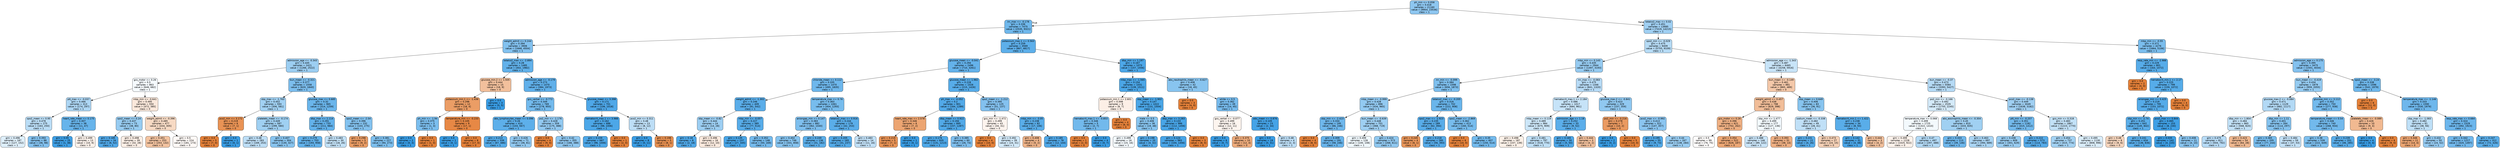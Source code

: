 digraph Tree {
node [shape=box, style="filled, rounded", color="black", fontname="helvetica"] ;
edge [fontname="helvetica"] ;
0 [label="ph_min <= 0.058\ngini = 0.418\nsamples = 21160\nvalue = [9954, 23536]\nclass = 1", fillcolor="#8dc6f0"] ;
1 [label="inr_max <= -0.178\ngini = 0.336\nsamples = 7475\nvalue = [2535, 9321]\nclass = 1", fillcolor="#6fb8ec"] ;
0 -> 1 [labeldistance=2.5, labelangle=45, headlabel="True"] ;
2 [label="weight_admit <= 0.244\ngini = 0.394\nsamples = 3906\nvalue = [1668, 4504]\nclass = 1", fillcolor="#82c1ef"] ;
1 -> 2 ;
3 [label="admission_age <= -0.343\ngini = 0.445\nsamples = 2421\nvalue = [1266, 2522]\nclass = 1", fillcolor="#9ccef2"] ;
2 -> 3 ;
4 [label="gcs_motor <= 0.26\ngini = 0.5\nsamples = 863\nvalue = [646, 682]\nclass = 1", fillcolor="#f5fafe"] ;
3 -> 4 ;
5 [label="ptt_max <= -0.037\ngini = 0.466\nsamples = 313\nvalue = [174, 297]\nclass = 1", fillcolor="#add6f4"] ;
4 -> 5 ;
6 [label="spo2_mean <= 0.95\ngini = 0.478\nsamples = 275\nvalue = [163, 250]\nclass = 1", fillcolor="#baddf6"] ;
5 -> 6 ;
7 [label="gini = 0.496\nsamples = 187\nvalue = [127, 152]\nclass = 1", fillcolor="#deeffb"] ;
6 -> 7 ;
8 [label="gini = 0.393\nsamples = 88\nvalue = [36, 98]\nclass = 1", fillcolor="#82c1ef"] ;
6 -> 8 ;
9 [label="heart_rate_mean <= 0.175\ngini = 0.307\nsamples = 38\nvalue = [11, 47]\nclass = 1", fillcolor="#67b4eb"] ;
5 -> 9 ;
10 [label="gini = 0.05\nsamples = 25\nvalue = [1, 38]\nclass = 1", fillcolor="#3ea0e6"] ;
9 -> 10 ;
11 [label="gini = 0.499\nsamples = 13\nvalue = [10, 9]\nclass = 0", fillcolor="#fcf2eb"] ;
9 -> 11 ;
12 [label="mbp_min <= -0.641\ngini = 0.495\nsamples = 550\nvalue = [472, 385]\nclass = 0", fillcolor="#fae8db"] ;
4 -> 12 ;
13 [label="spo2_mean <= 0.24\ngini = 0.437\nsamples = 73\nvalue = [38, 80]\nclass = 1", fillcolor="#97ccf1"] ;
12 -> 13 ;
14 [label="gini = 0.185\nsamples = 34\nvalue = [6, 52]\nclass = 1", fillcolor="#50a8e8"] ;
13 -> 14 ;
15 [label="gini = 0.498\nsamples = 39\nvalue = [32, 28]\nclass = 0", fillcolor="#fcefe6"] ;
13 -> 15 ;
16 [label="weight_admit <= -0.396\ngini = 0.485\nsamples = 477\nvalue = [434, 305]\nclass = 0", fillcolor="#f7dac4"] ;
12 -> 16 ;
17 [label="gini = 0.451\nsamples = 253\nvalue = [253, 132]\nclass = 0", fillcolor="#f3c3a0"] ;
16 -> 17 ;
18 [label="gini = 0.5\nsamples = 224\nvalue = [181, 173]\nclass = 0", fillcolor="#fef9f6"] ;
16 -> 18 ;
19 [label="bun_mean <= -0.321\ngini = 0.377\nsamples = 1558\nvalue = [620, 1840]\nclass = 1", fillcolor="#7cbeee"] ;
3 -> 19 ;
20 [label="sbp_max <= -1.763\ngini = 0.452\nsamples = 593\nvalue = [306, 581]\nclass = 1", fillcolor="#a1d1f3"] ;
19 -> 20 ;
21 [label="pco2_min <= 3.172\ngini = 0.219\nsamples = 6\nvalue = [7, 1]\nclass = 0", fillcolor="#e99355"] ;
20 -> 21 ;
22 [label="gini = 0.0\nsamples = 5\nvalue = [7, 0]\nclass = 0", fillcolor="#e58139"] ;
21 -> 22 ;
23 [label="gini = 0.0\nsamples = 1\nvalue = [0, 1]\nclass = 1", fillcolor="#399de5"] ;
21 -> 23 ;
24 [label="platelets_mean <= -0.174\ngini = 0.449\nsamples = 587\nvalue = [299, 580]\nclass = 1", fillcolor="#9fd0f2"] ;
20 -> 24 ;
25 [label="gini = 0.48\nsamples = 283\nvalue = [169, 253]\nclass = 1", fillcolor="#bddef6"] ;
24 -> 25 ;
26 [label="gini = 0.407\nsamples = 304\nvalue = [130, 327]\nclass = 1", fillcolor="#88c4ef"] ;
24 -> 26 ;
27 [label="glucose_max <= 0.685\ngini = 0.32\nsamples = 965\nvalue = [314, 1259]\nclass = 1", fillcolor="#6ab5eb"] ;
19 -> 27 ;
28 [label="dbp_max <= 2.114\ngini = 0.291\nsamples = 733\nvalue = [211, 984]\nclass = 1", fillcolor="#63b2eb"] ;
27 -> 28 ;
29 [label="gini = 0.279\nsamples = 703\nvalue = [193, 958]\nclass = 1", fillcolor="#61b1ea"] ;
28 -> 29 ;
30 [label="gini = 0.483\nsamples = 30\nvalue = [18, 26]\nclass = 1", fillcolor="#c2e1f7"] ;
28 -> 30 ;
31 [label="spo2_mean <= -2.04\ngini = 0.396\nsamples = 232\nvalue = [103, 275]\nclass = 1", fillcolor="#83c2ef"] ;
27 -> 31 ;
32 [label="gini = 0.298\nsamples = 5\nvalue = [9, 2]\nclass = 0", fillcolor="#eb9d65"] ;
31 -> 32 ;
33 [label="gini = 0.381\nsamples = 227\nvalue = [94, 273]\nclass = 1", fillcolor="#7dbfee"] ;
31 -> 33 ;
34 [label="totalco2_max <= -2.894\ngini = 0.28\nsamples = 1485\nvalue = [402, 1982]\nclass = 1", fillcolor="#61b1ea"] ;
2 -> 34 ;
35 [label="glucose_min.2 <= 1.505\ngini = 0.444\nsamples = 15\nvalue = [18, 9]\nclass = 0", fillcolor="#f2c09c"] ;
34 -> 35 ;
36 [label="potassium_min.1 <= -1.436\ngini = 0.298\nsamples = 12\nvalue = [18, 4]\nclass = 0", fillcolor="#eb9d65"] ;
35 -> 36 ;
37 [label="ph_min <= -1.94\ngini = 0.375\nsamples = 3\nvalue = [1, 3]\nclass = 1", fillcolor="#7bbeee"] ;
36 -> 37 ;
38 [label="gini = 0.0\nsamples = 2\nvalue = [0, 3]\nclass = 1", fillcolor="#399de5"] ;
37 -> 38 ;
39 [label="gini = 0.0\nsamples = 1\nvalue = [1, 0]\nclass = 0", fillcolor="#e58139"] ;
37 -> 39 ;
40 [label="temperature_min <= -0.233\ngini = 0.105\nsamples = 9\nvalue = [17, 1]\nclass = 0", fillcolor="#e78845"] ;
36 -> 40 ;
41 [label="gini = 0.0\nsamples = 1\nvalue = [0, 1]\nclass = 1", fillcolor="#399de5"] ;
40 -> 41 ;
42 [label="gini = 0.0\nsamples = 8\nvalue = [17, 0]\nclass = 0", fillcolor="#e58139"] ;
40 -> 42 ;
43 [label="gini = 0.0\nsamples = 3\nvalue = [0, 5]\nclass = 1", fillcolor="#399de5"] ;
35 -> 43 ;
44 [label="admission_age <= -0.179\ngini = 0.273\nsamples = 1470\nvalue = [384, 1973]\nclass = 1", fillcolor="#60b0ea"] ;
34 -> 44 ;
45 [label="gcs_verbal <= -0.772\ngini = 0.349\nsamples = 769\nvalue = [278, 955]\nclass = 1", fillcolor="#73baed"] ;
44 -> 45 ;
46 [label="abs_lymphocytes_mean <= 0.096\ngini = 0.26\nsamples = 410\nvalue = [103, 567]\nclass = 1", fillcolor="#5dafea"] ;
45 -> 46 ;
47 [label="gini = 0.213\nsamples = 339\nvalue = [67, 486]\nclass = 1", fillcolor="#54abe9"] ;
46 -> 47 ;
48 [label="gini = 0.426\nsamples = 71\nvalue = [36, 81]\nclass = 1", fillcolor="#91c9f1"] ;
46 -> 48 ;
49 [label="po2_min <= -1.176\ngini = 0.428\nsamples = 359\nvalue = [175, 388]\nclass = 1", fillcolor="#92c9f1"] ;
45 -> 49 ;
50 [label="gini = 0.0\nsamples = 4\nvalue = [9, 0]\nclass = 0", fillcolor="#e58139"] ;
49 -> 50 ;
51 [label="gini = 0.42\nsamples = 355\nvalue = [166, 388]\nclass = 1", fillcolor="#8ec7f0"] ;
49 -> 51 ;
52 [label="glucose_mean <= 3.398\ngini = 0.171\nsamples = 701\nvalue = [106, 1018]\nclass = 1", fillcolor="#4ea7e8"] ;
44 -> 52 ;
53 [label="hematocrit_max.1 <= 3.988\ngini = 0.162\nsamples = 688\nvalue = [98, 1006]\nclass = 1", fillcolor="#4ca7e8"] ;
52 -> 53 ;
54 [label="gini = 0.159\nsamples = 687\nvalue = [96, 1006]\nclass = 1", fillcolor="#4ca6e7"] ;
53 -> 54 ;
55 [label="gini = 0.0\nsamples = 1\nvalue = [2, 0]\nclass = 0", fillcolor="#e58139"] ;
53 -> 55 ;
56 [label="pco2_min <= 0.311\ngini = 0.48\nsamples = 13\nvalue = [8, 12]\nclass = 1", fillcolor="#bddef6"] ;
52 -> 56 ;
57 [label="gini = 0.0\nsamples = 8\nvalue = [0, 11]\nclass = 1", fillcolor="#399de5"] ;
56 -> 57 ;
58 [label="gini = 0.198\nsamples = 5\nvalue = [8, 1]\nclass = 0", fillcolor="#e89152"] ;
56 -> 58 ;
59 [label="potassium_max.1 <= 0.563\ngini = 0.259\nsamples = 3569\nvalue = [867, 4817]\nclass = 1", fillcolor="#5dafea"] ;
1 -> 59 ;
60 [label="glucose_mean <= -0.041\ngini = 0.294\nsamples = 2496\nvalue = [710, 3261]\nclass = 1", fillcolor="#64b2eb"] ;
59 -> 60 ;
61 [label="chloride_mean <= 0.112\ngini = 0.335\nsamples = 1470\nvalue = [495, 1835]\nclass = 1", fillcolor="#6eb7ec"] ;
60 -> 61 ;
62 [label="weight_admit <= -1.302\ngini = 0.246\nsamples = 409\nvalue = [91, 542]\nclass = 1", fillcolor="#5aade9"] ;
61 -> 62 ;
63 [label="sbp_mean <= -0.82\ngini = 0.444\nsamples = 24\nvalue = [14, 28]\nclass = 1", fillcolor="#9ccef2"] ;
62 -> 63 ;
64 [label="gini = 0.18\nsamples = 8\nvalue = [2, 18]\nclass = 1", fillcolor="#4fa8e8"] ;
63 -> 64 ;
65 [label="gini = 0.496\nsamples = 16\nvalue = [12, 10]\nclass = 0", fillcolor="#fbeade"] ;
63 -> 65 ;
66 [label="mbp_min <= -0.057\ngini = 0.227\nsamples = 385\nvalue = [77, 514]\nclass = 1", fillcolor="#57ace9"] ;
62 -> 66 ;
67 [label="gini = 0.135\nsamples = 237\nvalue = [27, 345]\nclass = 1", fillcolor="#48a5e7"] ;
66 -> 67 ;
68 [label="gini = 0.352\nsamples = 148\nvalue = [50, 169]\nclass = 1", fillcolor="#74baed"] ;
66 -> 68 ;
69 [label="temperature_max <= 0.76\ngini = 0.363\nsamples = 1061\nvalue = [404, 1293]\nclass = 1", fillcolor="#77bced"] ;
61 -> 69 ;
70 [label="aniongap_min <= 0.147\ngini = 0.383\nsamples = 882\nvalue = [362, 1040]\nclass = 1", fillcolor="#7ebfee"] ;
69 -> 70 ;
71 [label="gini = 0.402\nsamples = 746\nvalue = [331, 858]\nclass = 1", fillcolor="#85c3ef"] ;
70 -> 71 ;
72 [label="gini = 0.249\nsamples = 136\nvalue = [31, 182]\nclass = 1", fillcolor="#5baee9"] ;
70 -> 72 ;
73 [label="totalco2_max <= 0.916\ngini = 0.244\nsamples = 179\nvalue = [42, 253]\nclass = 1", fillcolor="#5aade9"] ;
69 -> 73 ;
74 [label="gini = 0.205\nsamples = 165\nvalue = [31, 237]\nclass = 1", fillcolor="#53aae8"] ;
73 -> 74 ;
75 [label="gini = 0.483\nsamples = 14\nvalue = [11, 16]\nclass = 1", fillcolor="#c1e0f7"] ;
73 -> 75 ;
76 [label="glucose_mean <= 1.982\ngini = 0.228\nsamples = 1026\nvalue = [215, 1426]\nclass = 1", fillcolor="#57ace9"] ;
60 -> 76 ;
77 [label="ph_max <= -4.052\ngini = 0.2\nsamples = 901\nvalue = [164, 1289]\nclass = 1", fillcolor="#52a9e8"] ;
76 -> 77 ;
78 [label="heart_rate_max <= 2.578\ngini = 0.346\nsamples = 6\nvalue = [7, 2]\nclass = 0", fillcolor="#eca572"] ;
77 -> 78 ;
79 [label="gini = 0.219\nsamples = 5\nvalue = [7, 1]\nclass = 0", fillcolor="#e99355"] ;
78 -> 79 ;
80 [label="gini = 0.0\nsamples = 1\nvalue = [0, 1]\nclass = 1", fillcolor="#399de5"] ;
78 -> 80 ;
81 [label="dbp_mean <= 0.922\ngini = 0.194\nsamples = 895\nvalue = [157, 1287]\nclass = 1", fillcolor="#51a9e8"] ;
77 -> 81 ;
82 [label="gini = 0.176\nsamples = 835\nvalue = [131, 1213]\nclass = 1", fillcolor="#4ea8e8"] ;
81 -> 82 ;
83 [label="gini = 0.385\nsamples = 60\nvalue = [26, 74]\nclass = 1", fillcolor="#7fbfee"] ;
81 -> 83 ;
84 [label="spo2_mean <= -1.212\ngini = 0.395\nsamples = 125\nvalue = [51, 137]\nclass = 1", fillcolor="#83c1ef"] ;
76 -> 84 ;
85 [label="gcs_min <= -1.472\ngini = 0.499\nsamples = 43\nvalue = [34, 31]\nclass = 0", fillcolor="#fdf4ee"] ;
84 -> 85 ;
86 [label="gini = 0.0\nsamples = 4\nvalue = [10, 0]\nclass = 0", fillcolor="#e58139"] ;
85 -> 86 ;
87 [label="gini = 0.492\nsamples = 39\nvalue = [24, 31]\nclass = 1", fillcolor="#d2e9f9"] ;
85 -> 87 ;
88 [label="mbp_min <= -3.05\ngini = 0.238\nsamples = 82\nvalue = [17, 106]\nclass = 1", fillcolor="#59ade9"] ;
84 -> 88 ;
89 [label="gini = 0.408\nsamples = 4\nvalue = [5, 2]\nclass = 0", fillcolor="#efb388"] ;
88 -> 89 ;
90 [label="gini = 0.185\nsamples = 78\nvalue = [12, 104]\nclass = 1", fillcolor="#50a8e8"] ;
88 -> 90 ;
91 [label="dbp_min <= 1.197\ngini = 0.167\nsamples = 1073\nvalue = [157, 1556]\nclass = 1", fillcolor="#4da7e8"] ;
59 -> 91 ;
92 [label="mbp_max <= -1.565\ngini = 0.154\nsamples = 1031\nvalue = [139, 1511]\nclass = 1", fillcolor="#4ba6e7"] ;
91 -> 92 ;
93 [label="potassium_min.1 <= 2.601\ngini = 0.498\nsamples = 9\nvalue = [8, 7]\nclass = 0", fillcolor="#fcefe6"] ;
92 -> 93 ;
94 [label="hematocrit_max.1 <= -0.853\ngini = 0.346\nsamples = 5\nvalue = [2, 7]\nclass = 1", fillcolor="#72b9ec"] ;
93 -> 94 ;
95 [label="gini = 0.0\nsamples = 1\nvalue = [2, 0]\nclass = 0", fillcolor="#e58139"] ;
94 -> 95 ;
96 [label="gini = 0.0\nsamples = 4\nvalue = [0, 7]\nclass = 1", fillcolor="#399de5"] ;
94 -> 96 ;
97 [label="gini = 0.0\nsamples = 4\nvalue = [6, 0]\nclass = 0", fillcolor="#e58139"] ;
93 -> 97 ;
98 [label="sbp_mean <= -1.902\ngini = 0.147\nsamples = 1022\nvalue = [131, 1504]\nclass = 1", fillcolor="#4aa6e7"] ;
92 -> 98 ;
99 [label="male <= 0.5\ngini = 0.406\nsamples = 36\nvalue = [19, 48]\nclass = 1", fillcolor="#87c4ef"] ;
98 -> 99 ;
100 [label="gini = 0.499\nsamples = 16\nvalue = [15, 16]\nclass = 1", fillcolor="#f3f9fd"] ;
99 -> 100 ;
101 [label="gini = 0.198\nsamples = 20\nvalue = [4, 32]\nclass = 1", fillcolor="#52a9e8"] ;
99 -> 101 ;
102 [label="dbp_max <= 3.283\ngini = 0.133\nsamples = 986\nvalue = [112, 1456]\nclass = 1", fillcolor="#48a5e7"] ;
98 -> 102 ;
103 [label="gini = 0.124\nsamples = 983\nvalue = [104, 1456]\nclass = 1", fillcolor="#47a4e7"] ;
102 -> 103 ;
104 [label="gini = 0.0\nsamples = 3\nvalue = [8, 0]\nclass = 0", fillcolor="#e58139"] ;
102 -> 104 ;
105 [label="abs_neutrophils_mean <= -0.627\ngini = 0.408\nsamples = 42\nvalue = [18, 45]\nclass = 1", fillcolor="#88c4ef"] ;
91 -> 105 ;
106 [label="gini = 0.0\nsamples = 3\nvalue = [4, 0]\nclass = 0", fillcolor="#e58139"] ;
105 -> 106 ;
107 [label="white <= 0.5\ngini = 0.362\nsamples = 39\nvalue = [14, 45]\nclass = 1", fillcolor="#77bbed"] ;
105 -> 107 ;
108 [label="gcs_verbal <= -0.077\ngini = 0.499\nsamples = 16\nvalue = [12, 11]\nclass = 0", fillcolor="#fdf5ef"] ;
107 -> 108 ;
109 [label="gini = 0.0\nsamples = 6\nvalue = [0, 7]\nclass = 1", fillcolor="#399de5"] ;
108 -> 109 ;
110 [label="gini = 0.375\nsamples = 10\nvalue = [12, 4]\nclass = 0", fillcolor="#eeab7b"] ;
108 -> 110 ;
111 [label="wbc_mean <= 0.876\ngini = 0.105\nsamples = 23\nvalue = [2, 34]\nclass = 1", fillcolor="#45a3e7"] ;
107 -> 111 ;
112 [label="gini = 0.0\nsamples = 19\nvalue = [0, 31]\nclass = 1", fillcolor="#399de5"] ;
111 -> 112 ;
113 [label="gini = 0.48\nsamples = 4\nvalue = [2, 3]\nclass = 1", fillcolor="#bddef6"] ;
111 -> 113 ;
114 [label="totalco2_max <= 0.02\ngini = 0.451\nsamples = 13685\nvalue = [7419, 14215]\nclass = 1", fillcolor="#a0d0f3"] ;
0 -> 114 [labeldistance=2.5, labelangle=-45, headlabel="False"] ;
115 [label="spo2_min <= -0.029\ngini = 0.475\nsamples = 9409\nvalue = [5755, 9109]\nclass = 1", fillcolor="#b6dbf5"] ;
114 -> 115 ;
116 [label="mbp_min <= 0.143\ngini = 0.435\nsamples = 2944\nvalue = [1497, 3193]\nclass = 1", fillcolor="#96cbf1"] ;
115 -> 116 ;
117 [label="inr_min <= -0.099\ngini = 0.384\nsamples = 1598\nvalue = [656, 1873]\nclass = 1", fillcolor="#7ebfee"] ;
116 -> 117 ;
118 [label="mbp_mean <= -0.999\ngini = 0.428\nsamples = 896\nvalue = [434, 965]\nclass = 1", fillcolor="#92c9f1"] ;
117 -> 118 ;
119 [label="sbp_min <= -2.423\ngini = 0.334\nsamples = 195\nvalue = [66, 246]\nclass = 1", fillcolor="#6eb7ec"] ;
118 -> 119 ;
120 [label="gini = 0.0\nsamples = 4\nvalue = [8, 0]\nclass = 0", fillcolor="#e58139"] ;
119 -> 120 ;
121 [label="gini = 0.309\nsamples = 191\nvalue = [58, 246]\nclass = 1", fillcolor="#68b4eb"] ;
119 -> 121 ;
122 [label="bun_mean <= -0.639\ngini = 0.448\nsamples = 701\nvalue = [368, 719]\nclass = 1", fillcolor="#9ecff2"] ;
118 -> 122 ;
123 [label="gini = 0.499\nsamples = 128\nvalue = [100, 108]\nclass = 1", fillcolor="#f0f8fd"] ;
122 -> 123 ;
124 [label="gini = 0.424\nsamples = 573\nvalue = [268, 611]\nclass = 1", fillcolor="#90c8f0"] ;
122 -> 124 ;
125 [label="totalco2_max <= -0.205\ngini = 0.316\nsamples = 702\nvalue = [222, 908]\nclass = 1", fillcolor="#69b5eb"] ;
117 -> 125 ;
126 [label="spo2_max <= -2.923\ngini = 0.235\nsamples = 289\nvalue = [62, 394]\nclass = 1", fillcolor="#58ace9"] ;
125 -> 126 ;
127 [label="gini = 0.245\nsamples = 4\nvalue = [6, 1]\nclass = 0", fillcolor="#e9965a"] ;
126 -> 127 ;
128 [label="gini = 0.218\nsamples = 285\nvalue = [56, 393]\nclass = 1", fillcolor="#55abe9"] ;
126 -> 128 ;
129 [label="spo2_mean <= -2.869\ngini = 0.362\nsamples = 413\nvalue = [160, 514]\nclass = 1", fillcolor="#77bced"] ;
125 -> 129 ;
130 [label="gini = 0.0\nsamples = 6\nvalue = [10, 0]\nclass = 0", fillcolor="#e58139"] ;
129 -> 130 ;
131 [label="gini = 0.35\nsamples = 407\nvalue = [150, 514]\nclass = 1", fillcolor="#73baed"] ;
129 -> 131 ;
132 [label="inr_max <= -0.083\ngini = 0.475\nsamples = 1346\nvalue = [841, 1320]\nclass = 1", fillcolor="#b7dbf6"] ;
116 -> 132 ;
133 [label="hematocrit_max.1 <= 2.184\ngini = 0.486\nsamples = 1017\nvalue = [684, 961]\nclass = 1", fillcolor="#c6e3f8"] ;
132 -> 133 ;
134 [label="mbp_mean <= 0.119\ngini = 0.489\nsamples = 984\nvalue = [675, 909]\nclass = 1", fillcolor="#cce6f8"] ;
133 -> 134 ;
135 [label="gini = 0.498\nsamples = 187\nvalue = [157, 139]\nclass = 0", fillcolor="#fcf1e8"] ;
134 -> 135 ;
136 [label="gini = 0.481\nsamples = 797\nvalue = [518, 770]\nclass = 1", fillcolor="#bedff6"] ;
134 -> 136 ;
137 [label="admission_age <= 1.18\ngini = 0.252\nsamples = 33\nvalue = [9, 52]\nclass = 1", fillcolor="#5baeea"] ;
133 -> 137 ;
138 [label="gini = 0.165\nsamples = 30\nvalue = [5, 50]\nclass = 1", fillcolor="#4da7e8"] ;
137 -> 138 ;
139 [label="gini = 0.444\nsamples = 3\nvalue = [4, 2]\nclass = 0", fillcolor="#f2c09c"] ;
137 -> 139 ;
140 [label="glucose_max.2 <= -0.841\ngini = 0.423\nsamples = 329\nvalue = [157, 359]\nclass = 1", fillcolor="#90c8f0"] ;
132 -> 140 ;
141 [label="po2_min <= -0.216\ngini = 0.278\nsamples = 7\nvalue = [10, 2]\nclass = 0", fillcolor="#ea9a61"] ;
140 -> 141 ;
142 [label="gini = 0.0\nsamples = 2\nvalue = [0, 2]\nclass = 1", fillcolor="#399de5"] ;
141 -> 142 ;
143 [label="gini = 0.0\nsamples = 5\nvalue = [10, 0]\nclass = 0", fillcolor="#e58139"] ;
141 -> 143 ;
144 [label="pco2_max <= -0.992\ngini = 0.413\nsamples = 322\nvalue = [147, 357]\nclass = 1", fillcolor="#8bc5f0"] ;
140 -> 144 ;
145 [label="gini = 0.195\nsamples = 55\nvalue = [9, 73]\nclass = 1", fillcolor="#51a9e8"] ;
144 -> 145 ;
146 [label="gini = 0.44\nsamples = 267\nvalue = [138, 284]\nclass = 1", fillcolor="#99cdf2"] ;
144 -> 146 ;
147 [label="admission_age <= -1.343\ngini = 0.487\nsamples = 6465\nvalue = [4258, 5916]\nclass = 1", fillcolor="#c8e4f8"] ;
115 -> 147 ;
148 [label="bun_mean <= -0.149\ngini = 0.461\nsamples = 881\nvalue = [865, 489]\nclass = 0", fillcolor="#f4c8a9"] ;
147 -> 148 ;
149 [label="weight_admit <= 0.457\ngini = 0.438\nsamples = 798\nvalue = [829, 398]\nclass = 0", fillcolor="#f1bd98"] ;
148 -> 149 ;
150 [label="gcs_motor <= 0.26\ngini = 0.396\nsamples = 621\nvalue = [702, 262]\nclass = 0", fillcolor="#efb083"] ;
149 -> 150 ;
151 [label="gini = 0.5\nsamples = 99\nvalue = [76, 75]\nclass = 0", fillcolor="#fffdfc"] ;
150 -> 151 ;
152 [label="gini = 0.354\nsamples = 522\nvalue = [626, 187]\nclass = 0", fillcolor="#eda774"] ;
150 -> 152 ;
153 [label="sbp_min <= 1.477\ngini = 0.499\nsamples = 177\nvalue = [127, 136]\nclass = 1", fillcolor="#f2f9fd"] ;
149 -> 153 ;
154 [label="gini = 0.488\nsamples = 146\nvalue = [89, 122]\nclass = 1", fillcolor="#c9e4f8"] ;
153 -> 154 ;
155 [label="gini = 0.393\nsamples = 31\nvalue = [38, 14]\nclass = 0", fillcolor="#efaf82"] ;
153 -> 155 ;
156 [label="sbp_mean <= 0.649\ngini = 0.406\nsamples = 83\nvalue = [36, 91]\nclass = 1", fillcolor="#87c4ef"] ;
148 -> 156 ;
157 [label="sodium_mean <= -0.338\ngini = 0.482\nsamples = 49\nvalue = [28, 41]\nclass = 1", fillcolor="#c0e0f7"] ;
156 -> 157 ;
158 [label="gini = 0.231\nsamples = 22\nvalue = [4, 26]\nclass = 1", fillcolor="#57ace9"] ;
157 -> 158 ;
159 [label="gini = 0.473\nsamples = 27\nvalue = [24, 15]\nclass = 0", fillcolor="#f5d0b5"] ;
157 -> 159 ;
160 [label="hematocrit_min.1 <= 1.422\ngini = 0.238\nsamples = 34\nvalue = [8, 50]\nclass = 1", fillcolor="#59ade9"] ;
156 -> 160 ;
161 [label="gini = 0.142\nsamples = 31\nvalue = [4, 48]\nclass = 1", fillcolor="#49a5e7"] ;
160 -> 161 ;
162 [label="gini = 0.444\nsamples = 3\nvalue = [4, 2]\nclass = 0", fillcolor="#f2c09c"] ;
160 -> 162 ;
163 [label="bun_mean <= -0.37\ngini = 0.473\nsamples = 5584\nvalue = [3393, 5427]\nclass = 1", fillcolor="#b5daf5"] ;
147 -> 163 ;
164 [label="po2_min <= -0.166\ngini = 0.492\nsamples = 2535\nvalue = [1755, 2245]\nclass = 1", fillcolor="#d4eaf9"] ;
163 -> 164 ;
165 [label="temperature_max <= 0.068\ngini = 0.499\nsamples = 1725\nvalue = [1322, 1410]\nclass = 1", fillcolor="#f3f9fd"] ;
164 -> 165 ;
166 [label="gini = 0.499\nsamples = 1228\nvalue = [1025, 922]\nclass = 0", fillcolor="#fcf2eb"] ;
165 -> 166 ;
167 [label="gini = 0.47\nsamples = 497\nvalue = [297, 488]\nclass = 1", fillcolor="#b2d9f5"] ;
165 -> 167 ;
168 [label="abs_eosinophils_mean <= -0.304\ngini = 0.45\nsamples = 810\nvalue = [433, 835]\nclass = 1", fillcolor="#a0d0f2"] ;
164 -> 168 ;
169 [label="gini = 0.333\nsamples = 113\nvalue = [39, 146]\nclass = 1", fillcolor="#6eb7ec"] ;
168 -> 169 ;
170 [label="gini = 0.463\nsamples = 697\nvalue = [394, 689]\nclass = 1", fillcolor="#aad5f4"] ;
168 -> 170 ;
171 [label="pco2_max <= -0.138\ngini = 0.449\nsamples = 3049\nvalue = [1638, 3182]\nclass = 1", fillcolor="#9fcff2"] ;
163 -> 171 ;
172 [label="ptt_min <= -0.207\ngini = 0.351\nsamples = 1182\nvalue = [415, 1412]\nclass = 1", fillcolor="#73baed"] ;
171 -> 172 ;
173 [label="gini = 0.438\nsamples = 609\nvalue = [301, 629]\nclass = 1", fillcolor="#98ccf1"] ;
172 -> 173 ;
174 [label="gini = 0.222\nsamples = 573\nvalue = [114, 783]\nclass = 1", fillcolor="#56abe9"] ;
172 -> 174 ;
175 [label="gcs_min <= 0.318\ngini = 0.483\nsamples = 1867\nvalue = [1223, 1770]\nclass = 1", fillcolor="#c2e1f7"] ;
171 -> 175 ;
176 [label="gini = 0.454\nsamples = 737\nvalue = [415, 774]\nclass = 1", fillcolor="#a3d2f3"] ;
175 -> 176 ;
177 [label="gini = 0.495\nsamples = 1130\nvalue = [808, 996]\nclass = 1", fillcolor="#daedfa"] ;
175 -> 177 ;
178 [label="mbp_min <= -0.55\ngini = 0.371\nsamples = 4276\nvalue = [1664, 5106]\nclass = 1", fillcolor="#7abded"] ;
114 -> 178 ;
179 [label="resp_rate_min <= -2.988\ngini = 0.229\nsamples = 801\nvalue = [163, 1072]\nclass = 1", fillcolor="#57ace9"] ;
178 -> 179 ;
180 [label="gini = 0.0\nsamples = 2\nvalue = [4, 0]\nclass = 0", fillcolor="#e58139"] ;
179 -> 180 ;
181 [label="hematocrit_min.1 <= 2.17\ngini = 0.225\nsamples = 799\nvalue = [159, 1072]\nclass = 1", fillcolor="#56ace9"] ;
179 -> 181 ;
182 [label="aniongap_min <= 0.425\ngini = 0.219\nsamples = 795\nvalue = [153, 1072]\nclass = 1", fillcolor="#55abe9"] ;
181 -> 182 ;
183 [label="sbp_min <= -2.74\ngini = 0.251\nsamples = 642\nvalue = [145, 842]\nclass = 1", fillcolor="#5baee9"] ;
182 -> 183 ;
184 [label="gini = 0.48\nsamples = 8\nvalue = [9, 6]\nclass = 0", fillcolor="#f6d5bd"] ;
183 -> 184 ;
185 [label="gini = 0.241\nsamples = 634\nvalue = [136, 836]\nclass = 1", fillcolor="#59ade9"] ;
183 -> 185 ;
186 [label="pco2_max <= 0.844\ngini = 0.065\nsamples = 153\nvalue = [8, 230]\nclass = 1", fillcolor="#40a0e6"] ;
182 -> 186 ;
187 [label="gini = 0.035\nsamples = 142\nvalue = [4, 220]\nclass = 1", fillcolor="#3d9fe5"] ;
186 -> 187 ;
188 [label="gini = 0.408\nsamples = 11\nvalue = [4, 10]\nclass = 1", fillcolor="#88c4ef"] ;
186 -> 188 ;
189 [label="gini = 0.0\nsamples = 4\nvalue = [6, 0]\nclass = 0", fillcolor="#e58139"] ;
181 -> 189 ;
190 [label="admission_age <= 0.175\ngini = 0.395\nsamples = 3475\nvalue = [1501, 4034]\nclass = 1", fillcolor="#83c1ef"] ;
178 -> 190 ;
191 [label="bun_mean <= -0.419\ngini = 0.434\nsamples = 1879\nvalue = [959, 2055]\nclass = 1", fillcolor="#95cbf1"] ;
190 -> 191 ;
192 [label="glucose_max.2 <= -0.084\ngini = 0.471\nsamples = 1129\nvalue = [682, 1117]\nclass = 1", fillcolor="#b2d9f5"] ;
191 -> 192 ;
193 [label="dbp_min <= 1.804\ngini = 0.484\nsamples = 865\nvalue = [568, 820]\nclass = 1", fillcolor="#c2e1f7"] ;
192 -> 193 ;
194 [label="gini = 0.475\nsamples = 811\nvalue = [504, 792]\nclass = 1", fillcolor="#b7dbf6"] ;
193 -> 194 ;
195 [label="gini = 0.423\nsamples = 54\nvalue = [64, 28]\nclass = 0", fillcolor="#f0b890"] ;
193 -> 195 ;
196 [label="dbp_min <= 1.11\ngini = 0.401\nsamples = 264\nvalue = [114, 297]\nclass = 1", fillcolor="#85c3ef"] ;
192 -> 196 ;
197 [label="gini = 0.365\nsamples = 205\nvalue = [77, 244]\nclass = 1", fillcolor="#77bced"] ;
196 -> 197 ;
198 [label="gini = 0.484\nsamples = 59\nvalue = [37, 53]\nclass = 1", fillcolor="#c3e1f7"] ;
196 -> 198 ;
199 [label="glucose_min <= 3.112\ngini = 0.352\nsamples = 750\nvalue = [277, 938]\nclass = 1", fillcolor="#73baed"] ;
191 -> 199 ;
200 [label="temperature_mean <= 0.54\ngini = 0.346\nsamples = 740\nvalue = [268, 934]\nclass = 1", fillcolor="#72b9ec"] ;
199 -> 200 ;
201 [label="gini = 0.38\nsamples = 539\nvalue = [222, 649]\nclass = 1", fillcolor="#7dbfee"] ;
200 -> 201 ;
202 [label="gini = 0.239\nsamples = 201\nvalue = [46, 285]\nclass = 1", fillcolor="#59ade9"] ;
200 -> 202 ;
203 [label="platelets_mean <= -0.089\ngini = 0.426\nsamples = 10\nvalue = [9, 4]\nclass = 0", fillcolor="#f1b991"] ;
199 -> 203 ;
204 [label="gini = 0.0\nsamples = 4\nvalue = [0, 4]\nclass = 1", fillcolor="#399de5"] ;
203 -> 204 ;
205 [label="gini = 0.0\nsamples = 6\nvalue = [9, 0]\nclass = 0", fillcolor="#e58139"] ;
203 -> 205 ;
206 [label="spo2_mean <= -3.24\ngini = 0.338\nsamples = 1596\nvalue = [542, 1979]\nclass = 1", fillcolor="#6fb8ec"] ;
190 -> 206 ;
207 [label="gini = 0.0\nsamples = 6\nvalue = [12, 0]\nclass = 0", fillcolor="#e58139"] ;
206 -> 207 ;
208 [label="temperature_max <= -1.146\ngini = 0.333\nsamples = 1590\nvalue = [530, 1979]\nclass = 1", fillcolor="#6eb7ec"] ;
206 -> 208 ;
209 [label="sbp_max <= -1.083\ngini = 0.482\nsamples = 61\nvalue = [38, 56]\nclass = 1", fillcolor="#bfe0f7"] ;
208 -> 209 ;
210 [label="gini = 0.346\nsamples = 11\nvalue = [14, 4]\nclass = 0", fillcolor="#eca572"] ;
209 -> 210 ;
211 [label="gini = 0.432\nsamples = 50\nvalue = [24, 52]\nclass = 1", fillcolor="#94caf1"] ;
209 -> 211 ;
212 [label="resp_rate_max <= 0.684\ngini = 0.324\nsamples = 1529\nvalue = [492, 1923]\nclass = 1", fillcolor="#6cb6ec"] ;
208 -> 212 ;
213 [label="gini = 0.342\nsamples = 1217\nvalue = [420, 1497]\nclass = 1", fillcolor="#71b8ec"] ;
212 -> 213 ;
214 [label="gini = 0.247\nsamples = 312\nvalue = [72, 426]\nclass = 1", fillcolor="#5aaee9"] ;
212 -> 214 ;
}